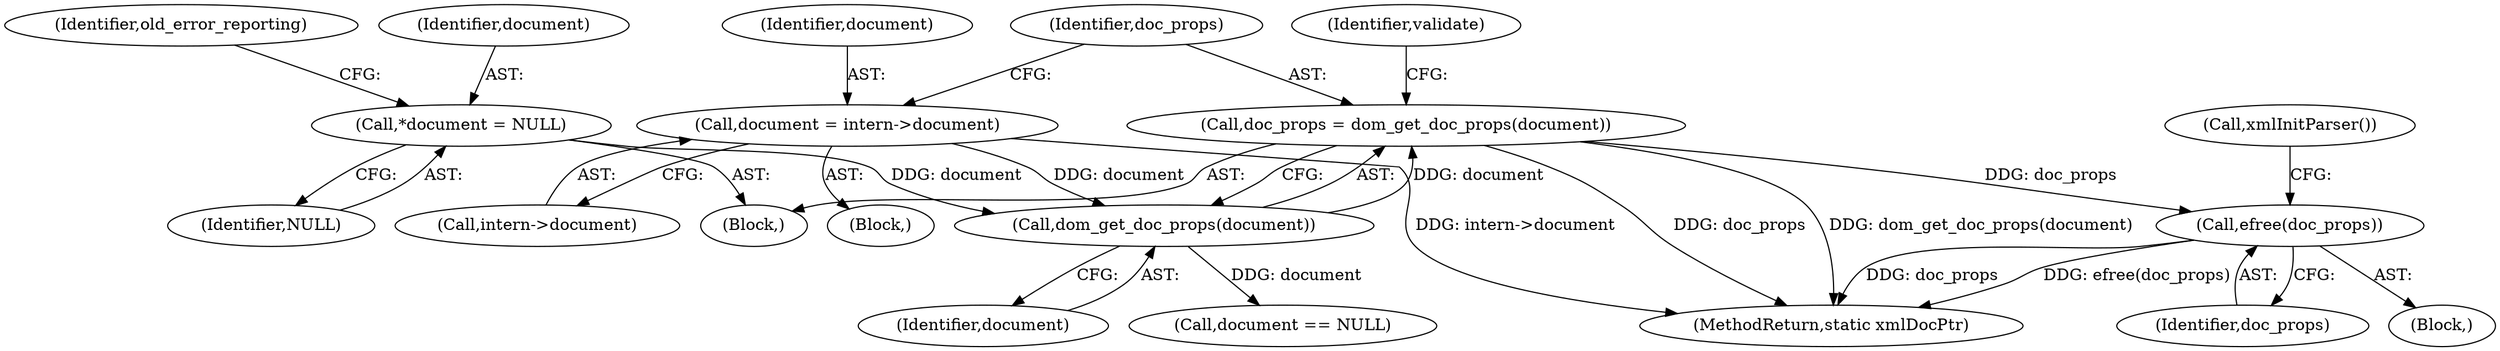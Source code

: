 digraph "0_php_4435b9142ff9813845d5c97ab29a5d637bedb257@API" {
"1000221" [label="(Call,efree(doc_props))"];
"1000187" [label="(Call,doc_props = dom_get_doc_props(document))"];
"1000189" [label="(Call,dom_get_doc_props(document))"];
"1000159" [label="(Call,*document = NULL)"];
"1000182" [label="(Call,document = intern->document)"];
"1000159" [label="(Call,*document = NULL)"];
"1000189" [label="(Call,dom_get_doc_props(document))"];
"1000161" [label="(Identifier,NULL)"];
"1001428" [label="(MethodReturn,static xmlDocPtr)"];
"1000182" [label="(Call,document = intern->document)"];
"1000192" [label="(Identifier,validate)"];
"1000221" [label="(Call,efree(doc_props))"];
"1000222" [label="(Identifier,doc_props)"];
"1000223" [label="(Call,xmlInitParser())"];
"1000187" [label="(Call,doc_props = dom_get_doc_props(document))"];
"1000184" [label="(Call,intern->document)"];
"1000170" [label="(Identifier,old_error_reporting)"];
"1000183" [label="(Identifier,document)"];
"1000217" [label="(Call,document == NULL)"];
"1000160" [label="(Identifier,document)"];
"1000181" [label="(Block,)"];
"1000220" [label="(Block,)"];
"1000188" [label="(Identifier,doc_props)"];
"1000150" [label="(Block,)"];
"1000190" [label="(Identifier,document)"];
"1000221" -> "1000220"  [label="AST: "];
"1000221" -> "1000222"  [label="CFG: "];
"1000222" -> "1000221"  [label="AST: "];
"1000223" -> "1000221"  [label="CFG: "];
"1000221" -> "1001428"  [label="DDG: efree(doc_props)"];
"1000221" -> "1001428"  [label="DDG: doc_props"];
"1000187" -> "1000221"  [label="DDG: doc_props"];
"1000187" -> "1000150"  [label="AST: "];
"1000187" -> "1000189"  [label="CFG: "];
"1000188" -> "1000187"  [label="AST: "];
"1000189" -> "1000187"  [label="AST: "];
"1000192" -> "1000187"  [label="CFG: "];
"1000187" -> "1001428"  [label="DDG: doc_props"];
"1000187" -> "1001428"  [label="DDG: dom_get_doc_props(document)"];
"1000189" -> "1000187"  [label="DDG: document"];
"1000189" -> "1000190"  [label="CFG: "];
"1000190" -> "1000189"  [label="AST: "];
"1000159" -> "1000189"  [label="DDG: document"];
"1000182" -> "1000189"  [label="DDG: document"];
"1000189" -> "1000217"  [label="DDG: document"];
"1000159" -> "1000150"  [label="AST: "];
"1000159" -> "1000161"  [label="CFG: "];
"1000160" -> "1000159"  [label="AST: "];
"1000161" -> "1000159"  [label="AST: "];
"1000170" -> "1000159"  [label="CFG: "];
"1000182" -> "1000181"  [label="AST: "];
"1000182" -> "1000184"  [label="CFG: "];
"1000183" -> "1000182"  [label="AST: "];
"1000184" -> "1000182"  [label="AST: "];
"1000188" -> "1000182"  [label="CFG: "];
"1000182" -> "1001428"  [label="DDG: intern->document"];
}
